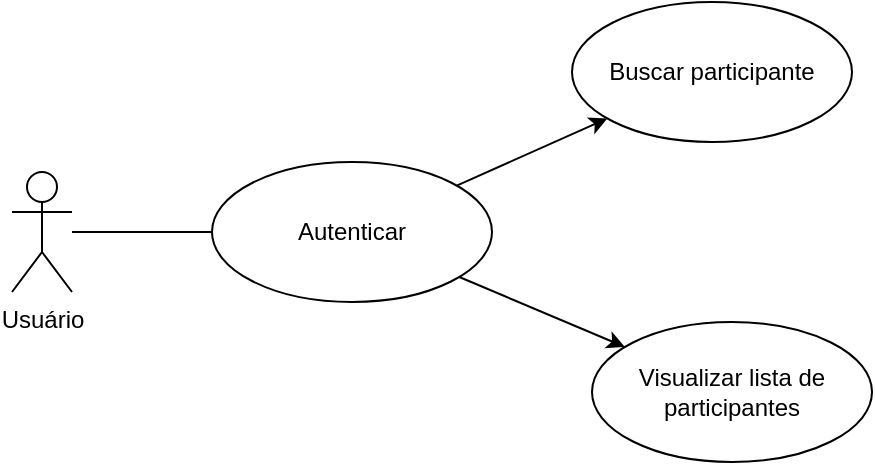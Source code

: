 <mxfile>
    <diagram id="FVi9fUzxsjPQzo4vUSW7" name="Page-1">
        <mxGraphModel dx="1528" dy="514" grid="1" gridSize="10" guides="1" tooltips="1" connect="1" arrows="1" fold="1" page="1" pageScale="1" pageWidth="827" pageHeight="1169" math="0" shadow="0">
            <root>
                <mxCell id="0"/>
                <mxCell id="1" parent="0"/>
                <mxCell id="16" style="edgeStyle=none;html=1;" parent="1" source="2" target="15" edge="1">
                    <mxGeometry relative="1" as="geometry"/>
                </mxCell>
                <mxCell id="17" style="edgeStyle=none;html=1;" parent="1" source="2" target="13" edge="1">
                    <mxGeometry relative="1" as="geometry"/>
                </mxCell>
                <mxCell id="2" value="Autenticar" style="ellipse;whiteSpace=wrap;html=1;" parent="1" vertex="1">
                    <mxGeometry x="100" y="210" width="140" height="70" as="geometry"/>
                </mxCell>
                <mxCell id="19" style="edgeStyle=none;html=1;endArrow=none;endFill=0;" edge="1" parent="1" source="3" target="2">
                    <mxGeometry relative="1" as="geometry"/>
                </mxCell>
                <mxCell id="3" value="Usuário" style="shape=umlActor;verticalLabelPosition=bottom;verticalAlign=top;html=1;" parent="1" vertex="1">
                    <mxGeometry y="215" width="30" height="60" as="geometry"/>
                </mxCell>
                <mxCell id="13" value="Visualizar lista de participantes" style="ellipse;whiteSpace=wrap;html=1;" parent="1" vertex="1">
                    <mxGeometry x="290" y="290" width="140" height="70" as="geometry"/>
                </mxCell>
                <mxCell id="15" value="Buscar participante" style="ellipse;whiteSpace=wrap;html=1;" parent="1" vertex="1">
                    <mxGeometry x="280" y="130" width="140" height="70" as="geometry"/>
                </mxCell>
            </root>
        </mxGraphModel>
    </diagram>
</mxfile>